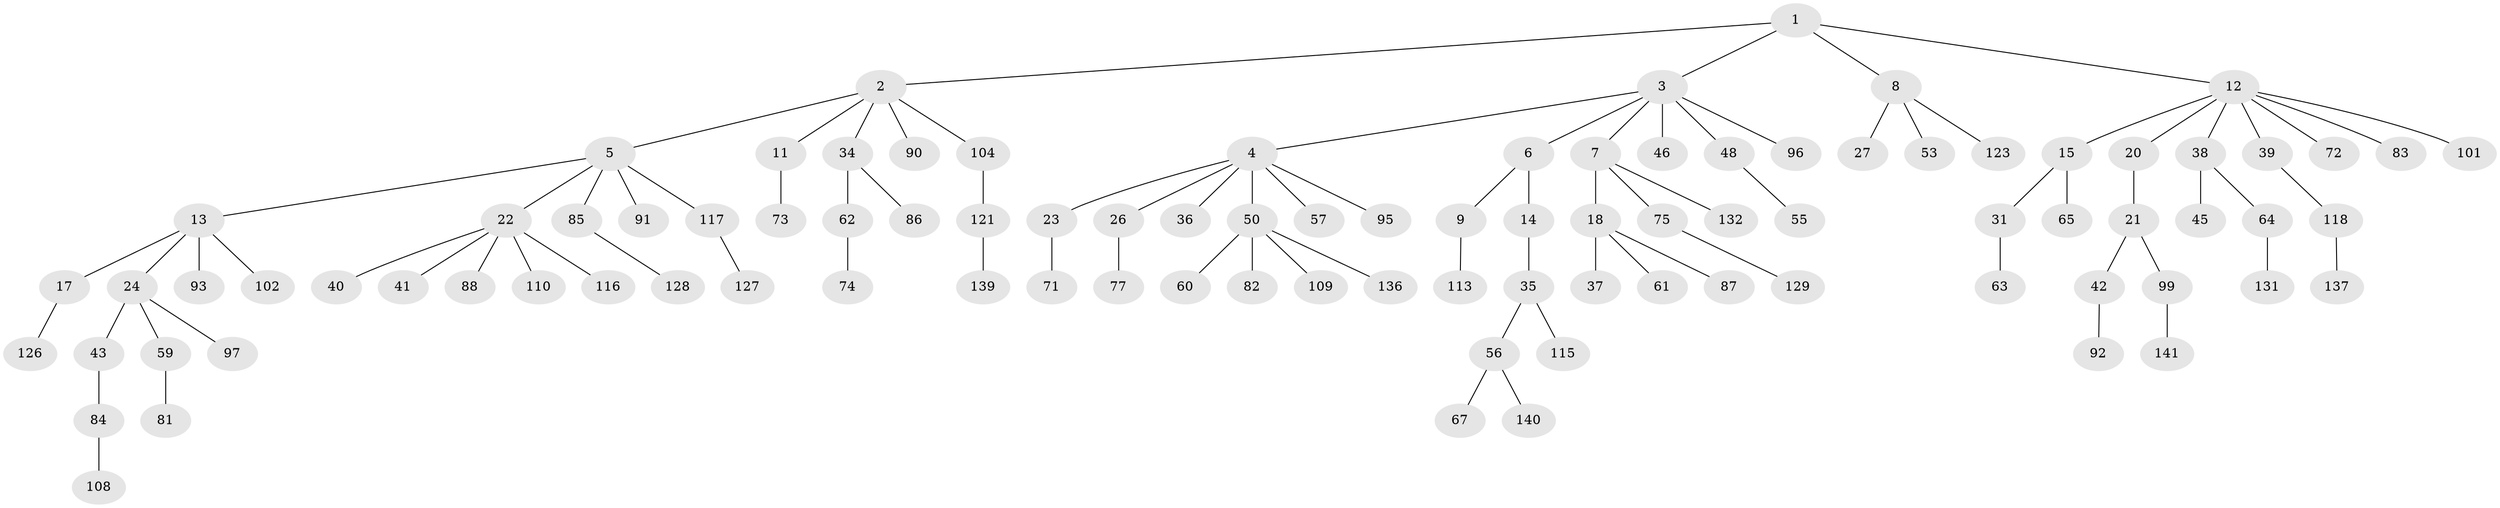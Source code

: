 // original degree distribution, {5: 0.03546099290780142, 4: 0.07801418439716312, 6: 0.02127659574468085, 7: 0.0070921985815602835, 3: 0.10638297872340426, 2: 0.24822695035460993, 1: 0.5035460992907801}
// Generated by graph-tools (version 1.1) at 2025/11/02/27/25 16:11:27]
// undirected, 96 vertices, 95 edges
graph export_dot {
graph [start="1"]
  node [color=gray90,style=filled];
  1 [super="+66"];
  2 [super="+10"];
  3 [super="+25"];
  4 [super="+16"];
  5 [super="+30"];
  6 [super="+111"];
  7 [super="+28"];
  8 [super="+32"];
  9 [super="+29"];
  11 [super="+54"];
  12 [super="+19"];
  13 [super="+51"];
  14;
  15;
  17;
  18;
  20;
  21 [super="+114"];
  22 [super="+44"];
  23;
  24 [super="+89"];
  26 [super="+49"];
  27 [super="+98"];
  31 [super="+33"];
  34 [super="+52"];
  35 [super="+47"];
  36 [super="+107"];
  37;
  38 [super="+79"];
  39;
  40;
  41;
  42 [super="+80"];
  43 [super="+58"];
  45 [super="+120"];
  46;
  48;
  50 [super="+69"];
  53;
  55;
  56 [super="+70"];
  57 [super="+138"];
  59;
  60;
  61 [super="+68"];
  62 [super="+76"];
  63;
  64 [super="+78"];
  65;
  67;
  71 [super="+106"];
  72;
  73;
  74;
  75 [super="+122"];
  77;
  81;
  82;
  83 [super="+135"];
  84 [super="+134"];
  85;
  86;
  87;
  88 [super="+94"];
  90;
  91 [super="+130"];
  92;
  93 [super="+103"];
  95;
  96;
  97 [super="+100"];
  99 [super="+112"];
  101;
  102 [super="+105"];
  104;
  108;
  109 [super="+125"];
  110 [super="+119"];
  113;
  115;
  116;
  117;
  118 [super="+124"];
  121 [super="+133"];
  123;
  126;
  127;
  128;
  129;
  131;
  132;
  136;
  137;
  139;
  140;
  141;
  1 -- 2;
  1 -- 3;
  1 -- 8;
  1 -- 12;
  2 -- 5;
  2 -- 90;
  2 -- 104;
  2 -- 11;
  2 -- 34;
  3 -- 4;
  3 -- 6;
  3 -- 7;
  3 -- 96;
  3 -- 48;
  3 -- 46;
  4 -- 26;
  4 -- 95;
  4 -- 50;
  4 -- 36;
  4 -- 23;
  4 -- 57;
  5 -- 13;
  5 -- 22;
  5 -- 85;
  5 -- 91;
  5 -- 117;
  6 -- 9;
  6 -- 14;
  7 -- 18;
  7 -- 75;
  7 -- 132;
  8 -- 27;
  8 -- 123;
  8 -- 53;
  9 -- 113;
  11 -- 73;
  12 -- 15;
  12 -- 38;
  12 -- 39;
  12 -- 72;
  12 -- 101;
  12 -- 83;
  12 -- 20;
  13 -- 17;
  13 -- 24;
  13 -- 93;
  13 -- 102;
  14 -- 35;
  15 -- 31;
  15 -- 65;
  17 -- 126;
  18 -- 37;
  18 -- 61;
  18 -- 87;
  20 -- 21;
  21 -- 42;
  21 -- 99;
  22 -- 40;
  22 -- 41;
  22 -- 88;
  22 -- 110;
  22 -- 116;
  23 -- 71;
  24 -- 43;
  24 -- 59;
  24 -- 97;
  26 -- 77;
  31 -- 63;
  34 -- 62;
  34 -- 86;
  35 -- 56;
  35 -- 115;
  38 -- 45;
  38 -- 64;
  39 -- 118;
  42 -- 92;
  43 -- 84;
  48 -- 55;
  50 -- 60;
  50 -- 109;
  50 -- 136;
  50 -- 82;
  56 -- 67;
  56 -- 140;
  59 -- 81;
  62 -- 74;
  64 -- 131;
  75 -- 129;
  84 -- 108;
  85 -- 128;
  99 -- 141;
  104 -- 121;
  117 -- 127;
  118 -- 137;
  121 -- 139;
}
